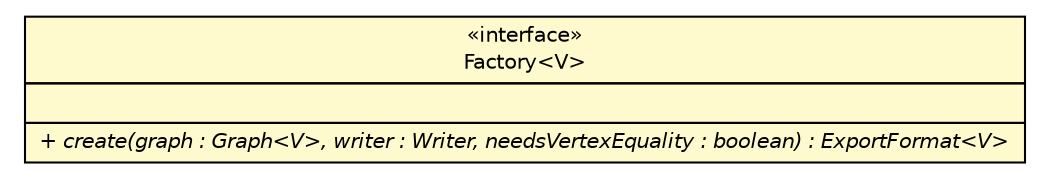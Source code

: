 #!/usr/local/bin/dot
#
# Class diagram 
# Generated by UMLGraph version R5_6-24-gf6e263 (http://www.umlgraph.org/)
#

digraph G {
	edge [fontname="Helvetica",fontsize=10,labelfontname="Helvetica",labelfontsize=10];
	node [fontname="Helvetica",fontsize=10,shape=plaintext];
	nodesep=0.25;
	ranksep=0.5;
	// org.jgraphl.export.ExportFormat.Factory<V>
	c758 [label=<<table title="org.jgraphl.export.ExportFormat.Factory" border="0" cellborder="1" cellspacing="0" cellpadding="2" port="p" bgcolor="lemonChiffon" href="./ExportFormat.Factory.html">
		<tr><td><table border="0" cellspacing="0" cellpadding="1">
<tr><td align="center" balign="center"> &#171;interface&#187; </td></tr>
<tr><td align="center" balign="center"> Factory&lt;V&gt; </td></tr>
		</table></td></tr>
		<tr><td><table border="0" cellspacing="0" cellpadding="1">
<tr><td align="left" balign="left">  </td></tr>
		</table></td></tr>
		<tr><td><table border="0" cellspacing="0" cellpadding="1">
<tr><td align="left" balign="left"><font face="Helvetica-Oblique" point-size="10.0"> + create(graph : Graph&lt;V&gt;, writer : Writer, needsVertexEquality : boolean) : ExportFormat&lt;V&gt; </font></td></tr>
		</table></td></tr>
		</table>>, URL="./ExportFormat.Factory.html", fontname="Helvetica", fontcolor="black", fontsize=10.0];
}

